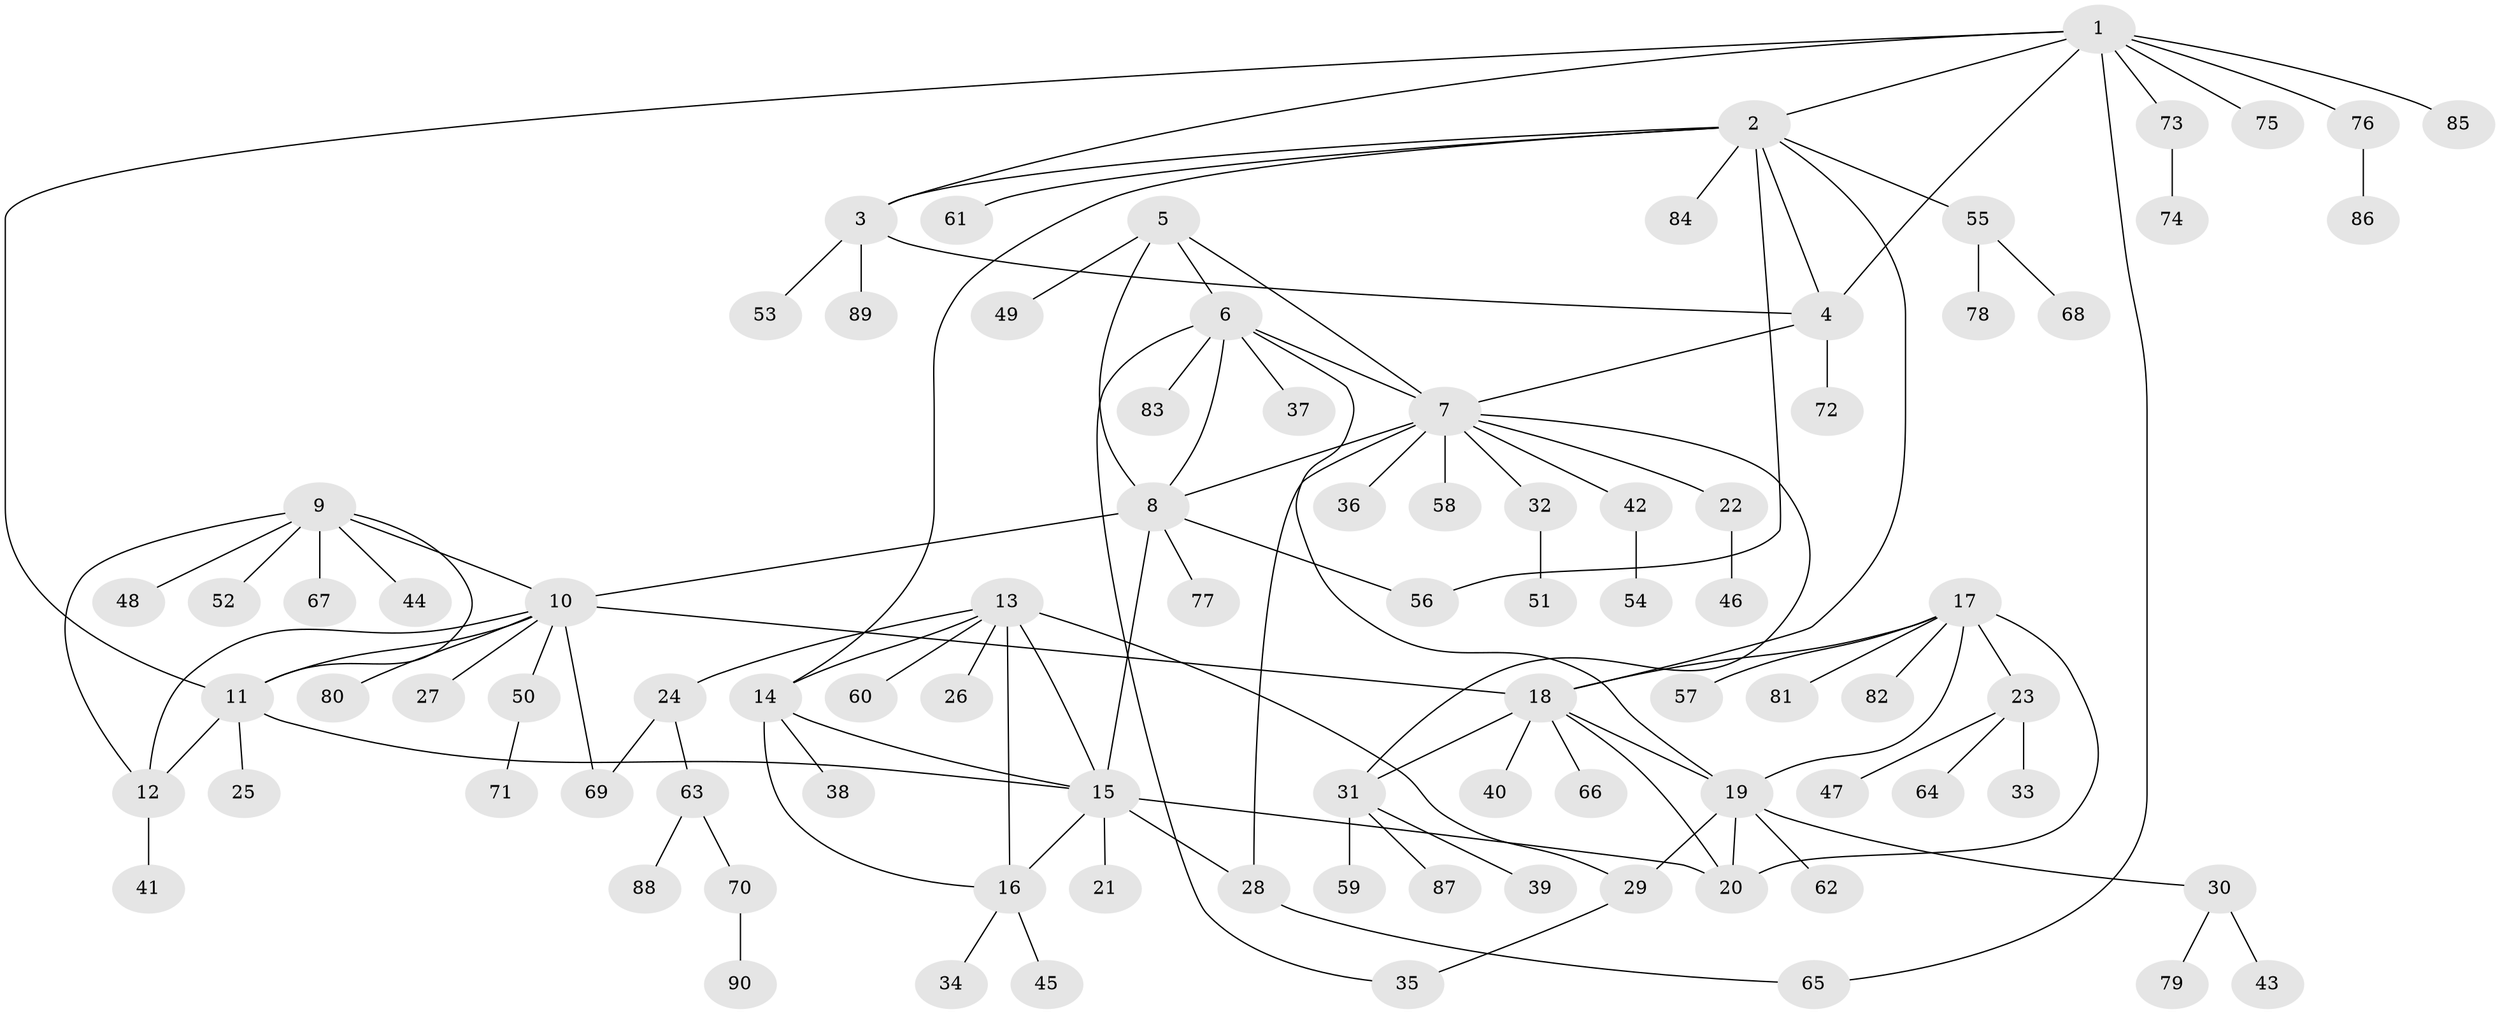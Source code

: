 // coarse degree distribution, {8: 0.028985507246376812, 7: 0.043478260869565216, 6: 0.07246376811594203, 3: 0.057971014492753624, 5: 0.014492753623188406, 14: 0.014492753623188406, 9: 0.014492753623188406, 4: 0.057971014492753624, 2: 0.10144927536231885, 1: 0.5942028985507246}
// Generated by graph-tools (version 1.1) at 2025/24/03/03/25 07:24:13]
// undirected, 90 vertices, 117 edges
graph export_dot {
graph [start="1"]
  node [color=gray90,style=filled];
  1;
  2;
  3;
  4;
  5;
  6;
  7;
  8;
  9;
  10;
  11;
  12;
  13;
  14;
  15;
  16;
  17;
  18;
  19;
  20;
  21;
  22;
  23;
  24;
  25;
  26;
  27;
  28;
  29;
  30;
  31;
  32;
  33;
  34;
  35;
  36;
  37;
  38;
  39;
  40;
  41;
  42;
  43;
  44;
  45;
  46;
  47;
  48;
  49;
  50;
  51;
  52;
  53;
  54;
  55;
  56;
  57;
  58;
  59;
  60;
  61;
  62;
  63;
  64;
  65;
  66;
  67;
  68;
  69;
  70;
  71;
  72;
  73;
  74;
  75;
  76;
  77;
  78;
  79;
  80;
  81;
  82;
  83;
  84;
  85;
  86;
  87;
  88;
  89;
  90;
  1 -- 2;
  1 -- 3;
  1 -- 4;
  1 -- 11;
  1 -- 65;
  1 -- 73;
  1 -- 75;
  1 -- 76;
  1 -- 85;
  2 -- 3;
  2 -- 4;
  2 -- 14;
  2 -- 18;
  2 -- 55;
  2 -- 56;
  2 -- 61;
  2 -- 84;
  3 -- 4;
  3 -- 53;
  3 -- 89;
  4 -- 7;
  4 -- 72;
  5 -- 6;
  5 -- 7;
  5 -- 8;
  5 -- 49;
  6 -- 7;
  6 -- 8;
  6 -- 19;
  6 -- 35;
  6 -- 37;
  6 -- 83;
  7 -- 8;
  7 -- 22;
  7 -- 28;
  7 -- 31;
  7 -- 32;
  7 -- 36;
  7 -- 42;
  7 -- 58;
  8 -- 10;
  8 -- 15;
  8 -- 56;
  8 -- 77;
  9 -- 10;
  9 -- 11;
  9 -- 12;
  9 -- 44;
  9 -- 48;
  9 -- 52;
  9 -- 67;
  10 -- 11;
  10 -- 12;
  10 -- 18;
  10 -- 27;
  10 -- 50;
  10 -- 69;
  10 -- 80;
  11 -- 12;
  11 -- 15;
  11 -- 25;
  12 -- 41;
  13 -- 14;
  13 -- 15;
  13 -- 16;
  13 -- 24;
  13 -- 26;
  13 -- 29;
  13 -- 60;
  14 -- 15;
  14 -- 16;
  14 -- 38;
  15 -- 16;
  15 -- 20;
  15 -- 21;
  15 -- 28;
  16 -- 34;
  16 -- 45;
  17 -- 18;
  17 -- 19;
  17 -- 20;
  17 -- 23;
  17 -- 57;
  17 -- 81;
  17 -- 82;
  18 -- 19;
  18 -- 20;
  18 -- 31;
  18 -- 40;
  18 -- 66;
  19 -- 20;
  19 -- 29;
  19 -- 30;
  19 -- 62;
  22 -- 46;
  23 -- 33;
  23 -- 47;
  23 -- 64;
  24 -- 63;
  24 -- 69;
  28 -- 65;
  29 -- 35;
  30 -- 43;
  30 -- 79;
  31 -- 39;
  31 -- 59;
  31 -- 87;
  32 -- 51;
  42 -- 54;
  50 -- 71;
  55 -- 68;
  55 -- 78;
  63 -- 70;
  63 -- 88;
  70 -- 90;
  73 -- 74;
  76 -- 86;
}

